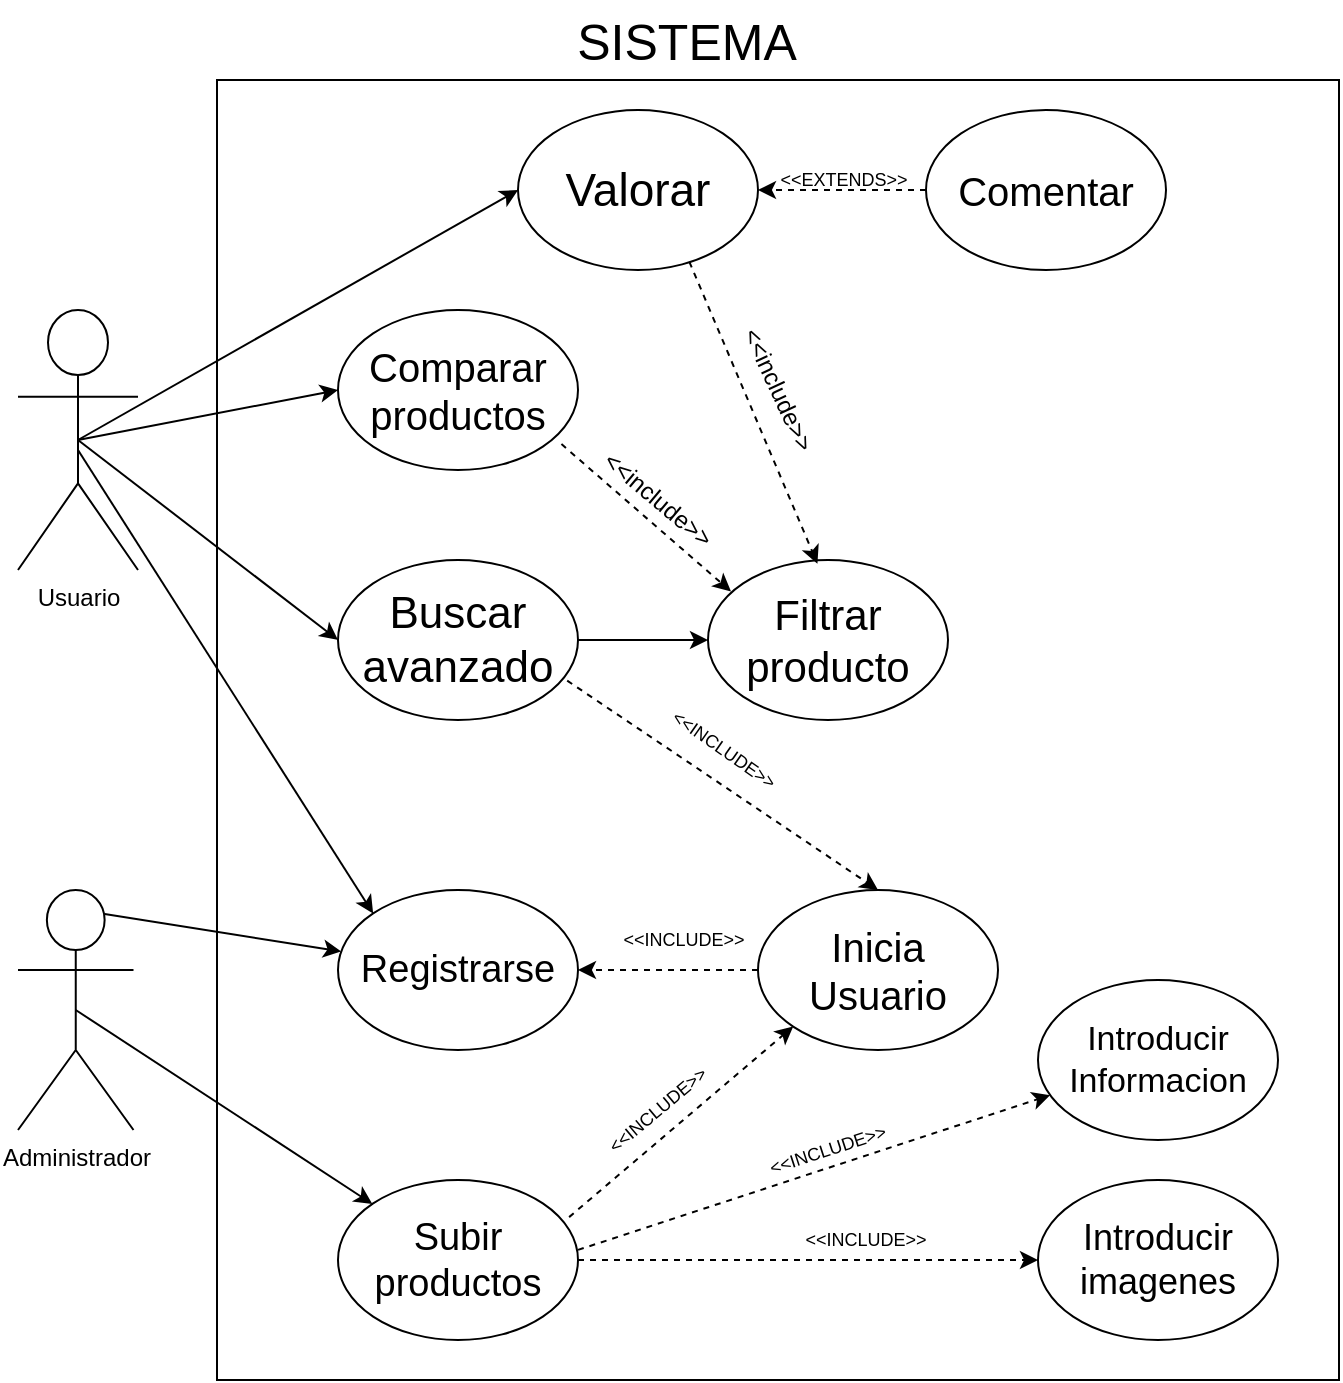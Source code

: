 <mxfile version="24.2.1" type="github">
  <diagram name="Page-1" id="jbMRIK46Z7TsJJB_fDQH">
    <mxGraphModel dx="1235" dy="655" grid="1" gridSize="10" guides="1" tooltips="1" connect="1" arrows="1" fold="1" page="1" pageScale="1" pageWidth="827" pageHeight="1169" math="0" shadow="0">
      <root>
        <mxCell id="0" />
        <mxCell id="1" parent="0" />
        <mxCell id="_kjgienJBv0ENxMN4GbK-1" value="" style="rounded=0;whiteSpace=wrap;html=1;" vertex="1" parent="1">
          <mxGeometry x="179.5" y="55" width="561" height="650" as="geometry" />
        </mxCell>
        <mxCell id="_kjgienJBv0ENxMN4GbK-2" value="Usuario" style="shape=umlActor;verticalLabelPosition=bottom;verticalAlign=top;html=1;outlineConnect=0;" vertex="1" parent="1">
          <mxGeometry x="80" y="170" width="60" height="130" as="geometry" />
        </mxCell>
        <mxCell id="_kjgienJBv0ENxMN4GbK-4" value="Administrador" style="shape=umlActor;verticalLabelPosition=bottom;verticalAlign=top;html=1;outlineConnect=0;" vertex="1" parent="1">
          <mxGeometry x="80" y="460" width="57.75" height="120" as="geometry" />
        </mxCell>
        <mxCell id="_kjgienJBv0ENxMN4GbK-9" value="SISTEMA" style="text;html=1;align=center;verticalAlign=middle;resizable=0;points=[];autosize=1;strokeColor=none;fillColor=none;fontSize=25;" vertex="1" parent="1">
          <mxGeometry x="349" y="15" width="130" height="40" as="geometry" />
        </mxCell>
        <mxCell id="_kjgienJBv0ENxMN4GbK-11" value="Registrarse" style="ellipse;whiteSpace=wrap;html=1;fontSize=19;" vertex="1" parent="1">
          <mxGeometry x="240" y="460" width="120" height="80" as="geometry" />
        </mxCell>
        <mxCell id="_kjgienJBv0ENxMN4GbK-12" value="Subir productos" style="ellipse;whiteSpace=wrap;html=1;fontSize=19;" vertex="1" parent="1">
          <mxGeometry x="240" y="605" width="120" height="80" as="geometry" />
        </mxCell>
        <mxCell id="_kjgienJBv0ENxMN4GbK-13" value="Comparar productos" style="ellipse;whiteSpace=wrap;html=1;fontSize=20;" vertex="1" parent="1">
          <mxGeometry x="240" y="170" width="120" height="80" as="geometry" />
        </mxCell>
        <mxCell id="_kjgienJBv0ENxMN4GbK-14" value="Filtrar producto" style="ellipse;whiteSpace=wrap;html=1;fontSize=21;" vertex="1" parent="1">
          <mxGeometry x="425" y="295" width="120" height="80" as="geometry" />
        </mxCell>
        <mxCell id="_kjgienJBv0ENxMN4GbK-15" value="Buscar avanzado" style="ellipse;whiteSpace=wrap;html=1;fontSize=22;" vertex="1" parent="1">
          <mxGeometry x="240" y="295" width="120" height="80" as="geometry" />
        </mxCell>
        <mxCell id="_kjgienJBv0ENxMN4GbK-45" style="edgeStyle=orthogonalEdgeStyle;rounded=0;orthogonalLoop=1;jettySize=auto;html=1;entryX=1;entryY=0.5;entryDx=0;entryDy=0;dashed=1;" edge="1" parent="1" source="_kjgienJBv0ENxMN4GbK-16" target="_kjgienJBv0ENxMN4GbK-18">
          <mxGeometry relative="1" as="geometry" />
        </mxCell>
        <mxCell id="_kjgienJBv0ENxMN4GbK-16" value="Comentar" style="ellipse;whiteSpace=wrap;html=1;fontSize=20;" vertex="1" parent="1">
          <mxGeometry x="534" y="70" width="120" height="80" as="geometry" />
        </mxCell>
        <mxCell id="_kjgienJBv0ENxMN4GbK-18" value="Valorar" style="ellipse;whiteSpace=wrap;html=1;fontSize=23;" vertex="1" parent="1">
          <mxGeometry x="330" y="70" width="120" height="80" as="geometry" />
        </mxCell>
        <mxCell id="_kjgienJBv0ENxMN4GbK-25" value="" style="endArrow=classic;html=1;rounded=0;entryX=0;entryY=0;entryDx=0;entryDy=0;" edge="1" parent="1" target="_kjgienJBv0ENxMN4GbK-11">
          <mxGeometry width="50" height="50" relative="1" as="geometry">
            <mxPoint x="110" y="240" as="sourcePoint" />
            <mxPoint x="160" y="190" as="targetPoint" />
          </mxGeometry>
        </mxCell>
        <mxCell id="_kjgienJBv0ENxMN4GbK-27" value="" style="endArrow=classic;html=1;rounded=0;exitX=0.75;exitY=0.1;exitDx=0;exitDy=0;exitPerimeter=0;" edge="1" parent="1" source="_kjgienJBv0ENxMN4GbK-4" target="_kjgienJBv0ENxMN4GbK-11">
          <mxGeometry width="50" height="50" relative="1" as="geometry">
            <mxPoint x="150" y="460" as="sourcePoint" />
            <mxPoint x="500" y="370" as="targetPoint" />
          </mxGeometry>
        </mxCell>
        <mxCell id="_kjgienJBv0ENxMN4GbK-29" value="" style="endArrow=classic;html=1;rounded=0;exitX=0.5;exitY=0.5;exitDx=0;exitDy=0;exitPerimeter=0;" edge="1" parent="1" source="_kjgienJBv0ENxMN4GbK-4" target="_kjgienJBv0ENxMN4GbK-12">
          <mxGeometry width="50" height="50" relative="1" as="geometry">
            <mxPoint x="450" y="420" as="sourcePoint" />
            <mxPoint x="500" y="370" as="targetPoint" />
          </mxGeometry>
        </mxCell>
        <mxCell id="_kjgienJBv0ENxMN4GbK-31" value="&amp;lt;&amp;lt;INCLUDE&amp;gt;&amp;gt;" style="text;html=1;align=center;verticalAlign=middle;whiteSpace=wrap;rounded=0;fontSize=9;rotation=-40;" vertex="1" parent="1">
          <mxGeometry x="370" y="555" width="60" height="30" as="geometry" />
        </mxCell>
        <mxCell id="_kjgienJBv0ENxMN4GbK-33" value="" style="endArrow=classic;html=1;rounded=0;entryX=0;entryY=0.5;entryDx=0;entryDy=0;exitX=0.5;exitY=0.5;exitDx=0;exitDy=0;exitPerimeter=0;" edge="1" parent="1" source="_kjgienJBv0ENxMN4GbK-2" target="_kjgienJBv0ENxMN4GbK-15">
          <mxGeometry width="50" height="50" relative="1" as="geometry">
            <mxPoint x="330" y="390" as="sourcePoint" />
            <mxPoint x="380" y="340" as="targetPoint" />
          </mxGeometry>
        </mxCell>
        <mxCell id="_kjgienJBv0ENxMN4GbK-36" value="&amp;lt;&amp;lt;INCLUDE&amp;gt;&amp;gt;" style="text;html=1;align=center;verticalAlign=middle;whiteSpace=wrap;rounded=0;fontSize=9;rotation=35;" vertex="1" parent="1">
          <mxGeometry x="403" y="375" width="60" height="30" as="geometry" />
        </mxCell>
        <mxCell id="_kjgienJBv0ENxMN4GbK-37" value="" style="endArrow=classic;html=1;rounded=0;exitX=1;exitY=0.5;exitDx=0;exitDy=0;" edge="1" parent="1" source="_kjgienJBv0ENxMN4GbK-15" target="_kjgienJBv0ENxMN4GbK-14">
          <mxGeometry width="50" height="50" relative="1" as="geometry">
            <mxPoint x="361" y="280" as="sourcePoint" />
            <mxPoint x="411" y="230" as="targetPoint" />
          </mxGeometry>
        </mxCell>
        <mxCell id="_kjgienJBv0ENxMN4GbK-39" value="" style="endArrow=classic;html=1;rounded=0;exitX=0.5;exitY=0.5;exitDx=0;exitDy=0;exitPerimeter=0;entryX=0;entryY=0.5;entryDx=0;entryDy=0;" edge="1" parent="1" source="_kjgienJBv0ENxMN4GbK-2" target="_kjgienJBv0ENxMN4GbK-13">
          <mxGeometry width="50" height="50" relative="1" as="geometry">
            <mxPoint x="150" y="160" as="sourcePoint" />
            <mxPoint x="200" y="110" as="targetPoint" />
          </mxGeometry>
        </mxCell>
        <mxCell id="_kjgienJBv0ENxMN4GbK-41" value="&amp;lt;&amp;lt;include&amp;gt;&amp;gt;" style="text;html=1;align=center;verticalAlign=middle;whiteSpace=wrap;rounded=0;fontSize=12;rotation=40;" vertex="1" parent="1">
          <mxGeometry x="370" y="250" width="60" height="30" as="geometry" />
        </mxCell>
        <mxCell id="_kjgienJBv0ENxMN4GbK-42" value="" style="endArrow=classic;html=1;rounded=0;exitX=0.931;exitY=0.838;exitDx=0;exitDy=0;dashed=1;entryX=0.096;entryY=0.197;entryDx=0;entryDy=0;exitPerimeter=0;entryPerimeter=0;" edge="1" parent="1" source="_kjgienJBv0ENxMN4GbK-13" target="_kjgienJBv0ENxMN4GbK-14">
          <mxGeometry width="50" height="50" relative="1" as="geometry">
            <mxPoint x="191" y="380" as="sourcePoint" />
            <mxPoint x="241" y="330" as="targetPoint" />
          </mxGeometry>
        </mxCell>
        <mxCell id="_kjgienJBv0ENxMN4GbK-43" value="" style="endArrow=classic;html=1;rounded=0;exitX=0.5;exitY=0.5;exitDx=0;exitDy=0;exitPerimeter=0;entryX=0;entryY=0.5;entryDx=0;entryDy=0;" edge="1" parent="1" source="_kjgienJBv0ENxMN4GbK-2" target="_kjgienJBv0ENxMN4GbK-18">
          <mxGeometry width="50" height="50" relative="1" as="geometry">
            <mxPoint x="40" y="490" as="sourcePoint" />
            <mxPoint x="90" y="440" as="targetPoint" />
          </mxGeometry>
        </mxCell>
        <mxCell id="_kjgienJBv0ENxMN4GbK-46" value="&amp;lt;&amp;lt;EXTENDS&amp;gt;&amp;gt;" style="text;html=1;align=center;verticalAlign=middle;whiteSpace=wrap;rounded=0;fontSize=9;rotation=0;" vertex="1" parent="1">
          <mxGeometry x="463" y="90" width="60" height="30" as="geometry" />
        </mxCell>
        <mxCell id="_kjgienJBv0ENxMN4GbK-48" value="" style="endArrow=classic;html=1;rounded=0;exitX=0.714;exitY=0.949;exitDx=0;exitDy=0;entryX=0.456;entryY=0.023;entryDx=0;entryDy=0;dashed=1;entryPerimeter=0;exitPerimeter=0;" edge="1" parent="1" source="_kjgienJBv0ENxMN4GbK-18" target="_kjgienJBv0ENxMN4GbK-14">
          <mxGeometry width="50" height="50" relative="1" as="geometry">
            <mxPoint x="190" y="340" as="sourcePoint" />
            <mxPoint x="240" y="290" as="targetPoint" />
          </mxGeometry>
        </mxCell>
        <mxCell id="_kjgienJBv0ENxMN4GbK-54" style="edgeStyle=orthogonalEdgeStyle;rounded=0;orthogonalLoop=1;jettySize=auto;html=1;entryX=1;entryY=0.5;entryDx=0;entryDy=0;dashed=1;" edge="1" parent="1" source="_kjgienJBv0ENxMN4GbK-50" target="_kjgienJBv0ENxMN4GbK-11">
          <mxGeometry relative="1" as="geometry" />
        </mxCell>
        <mxCell id="_kjgienJBv0ENxMN4GbK-50" value="Inicia Usuario" style="ellipse;whiteSpace=wrap;html=1;fontSize=20;" vertex="1" parent="1">
          <mxGeometry x="450" y="460" width="120" height="80" as="geometry" />
        </mxCell>
        <mxCell id="_kjgienJBv0ENxMN4GbK-52" value="" style="endArrow=classic;html=1;rounded=0;exitX=0.955;exitY=0.754;exitDx=0;exitDy=0;entryX=0.5;entryY=0;entryDx=0;entryDy=0;dashed=1;exitPerimeter=0;" edge="1" parent="1" source="_kjgienJBv0ENxMN4GbK-15" target="_kjgienJBv0ENxMN4GbK-50">
          <mxGeometry width="50" height="50" relative="1" as="geometry">
            <mxPoint x="280" y="500" as="sourcePoint" />
            <mxPoint x="330" y="450" as="targetPoint" />
          </mxGeometry>
        </mxCell>
        <mxCell id="_kjgienJBv0ENxMN4GbK-53" value="" style="endArrow=classic;html=1;rounded=0;exitX=0.963;exitY=0.232;exitDx=0;exitDy=0;exitPerimeter=0;entryX=0;entryY=1;entryDx=0;entryDy=0;dashed=1;" edge="1" parent="1" source="_kjgienJBv0ENxMN4GbK-12" target="_kjgienJBv0ENxMN4GbK-50">
          <mxGeometry width="50" height="50" relative="1" as="geometry">
            <mxPoint x="430" y="620" as="sourcePoint" />
            <mxPoint x="480" y="570" as="targetPoint" />
          </mxGeometry>
        </mxCell>
        <mxCell id="_kjgienJBv0ENxMN4GbK-57" value="&amp;lt;&amp;lt;INCLUDE&amp;gt;&amp;gt;" style="text;html=1;align=center;verticalAlign=middle;whiteSpace=wrap;rounded=0;fontSize=9;rotation=0;" vertex="1" parent="1">
          <mxGeometry x="383" y="470" width="60" height="30" as="geometry" />
        </mxCell>
        <mxCell id="_kjgienJBv0ENxMN4GbK-59" value="&amp;lt;&amp;lt;include&amp;gt;&amp;gt;" style="text;html=1;align=center;verticalAlign=middle;whiteSpace=wrap;rounded=0;fontSize=12;rotation=65;" vertex="1" parent="1">
          <mxGeometry x="430" y="195" width="60" height="30" as="geometry" />
        </mxCell>
        <mxCell id="_kjgienJBv0ENxMN4GbK-63" value="Introducir Informacion" style="ellipse;whiteSpace=wrap;html=1;fontSize=17;" vertex="1" parent="1">
          <mxGeometry x="590" y="505" width="120" height="80" as="geometry" />
        </mxCell>
        <mxCell id="_kjgienJBv0ENxMN4GbK-64" value="Introducir imagenes" style="ellipse;whiteSpace=wrap;html=1;fontSize=18;" vertex="1" parent="1">
          <mxGeometry x="590" y="605" width="120" height="80" as="geometry" />
        </mxCell>
        <mxCell id="_kjgienJBv0ENxMN4GbK-65" value="" style="endArrow=classic;html=1;rounded=0;exitX=1;exitY=0.437;exitDx=0;exitDy=0;exitPerimeter=0;dashed=1;" edge="1" parent="1" source="_kjgienJBv0ENxMN4GbK-12" target="_kjgienJBv0ENxMN4GbK-63">
          <mxGeometry width="50" height="50" relative="1" as="geometry">
            <mxPoint x="450" y="570" as="sourcePoint" />
            <mxPoint x="500" y="520" as="targetPoint" />
          </mxGeometry>
        </mxCell>
        <mxCell id="_kjgienJBv0ENxMN4GbK-66" value="" style="endArrow=classic;html=1;rounded=0;entryX=0;entryY=0.5;entryDx=0;entryDy=0;exitX=1;exitY=0.5;exitDx=0;exitDy=0;dashed=1;" edge="1" parent="1" source="_kjgienJBv0ENxMN4GbK-12" target="_kjgienJBv0ENxMN4GbK-64">
          <mxGeometry width="50" height="50" relative="1" as="geometry">
            <mxPoint x="360" y="640" as="sourcePoint" />
            <mxPoint x="500" y="520" as="targetPoint" />
          </mxGeometry>
        </mxCell>
        <mxCell id="_kjgienJBv0ENxMN4GbK-67" value="&amp;lt;&amp;lt;INCLUDE&amp;gt;&amp;gt;" style="text;html=1;align=center;verticalAlign=middle;whiteSpace=wrap;rounded=0;fontSize=9;rotation=342;" vertex="1" parent="1">
          <mxGeometry x="455" y="575" width="60" height="30" as="geometry" />
        </mxCell>
        <mxCell id="_kjgienJBv0ENxMN4GbK-68" value="&amp;lt;&amp;lt;INCLUDE&amp;gt;&amp;gt;" style="text;html=1;align=center;verticalAlign=middle;whiteSpace=wrap;rounded=0;fontSize=9;rotation=0;" vertex="1" parent="1">
          <mxGeometry x="474" y="620" width="60" height="30" as="geometry" />
        </mxCell>
      </root>
    </mxGraphModel>
  </diagram>
</mxfile>
